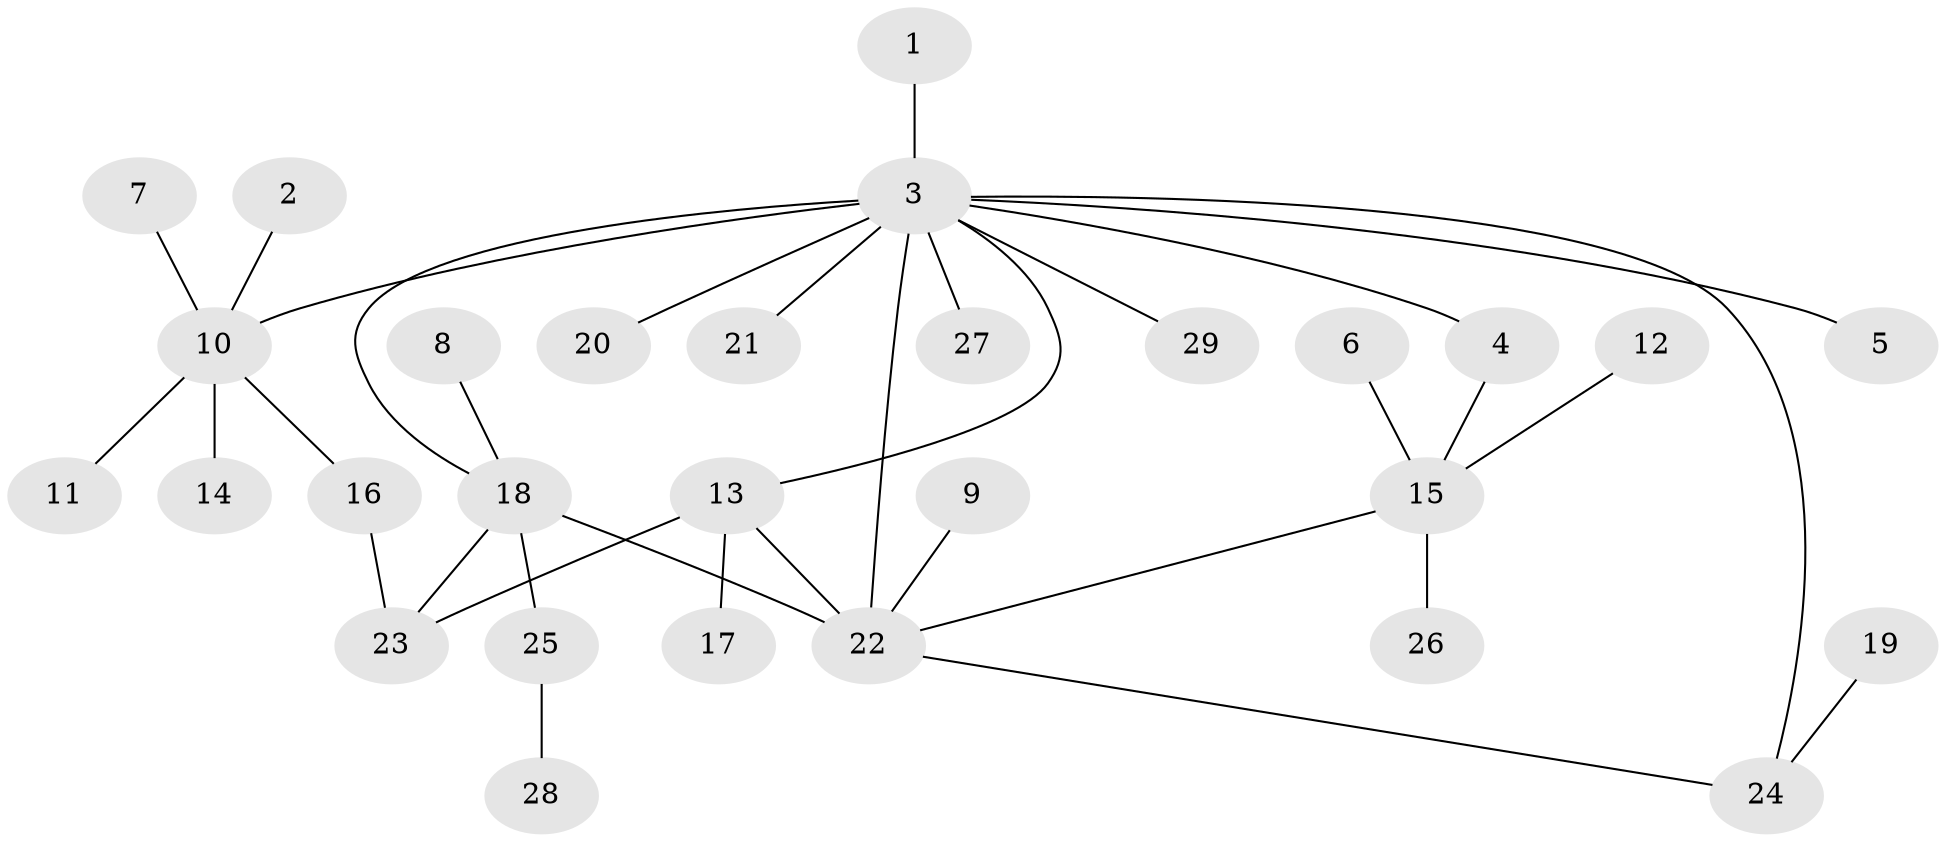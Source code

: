 // original degree distribution, {7: 0.034482758620689655, 8: 0.034482758620689655, 16: 0.017241379310344827, 4: 0.06896551724137931, 2: 0.2413793103448276, 1: 0.5344827586206896, 6: 0.017241379310344827, 3: 0.05172413793103448}
// Generated by graph-tools (version 1.1) at 2025/01/03/09/25 03:01:48]
// undirected, 29 vertices, 34 edges
graph export_dot {
graph [start="1"]
  node [color=gray90,style=filled];
  1;
  2;
  3;
  4;
  5;
  6;
  7;
  8;
  9;
  10;
  11;
  12;
  13;
  14;
  15;
  16;
  17;
  18;
  19;
  20;
  21;
  22;
  23;
  24;
  25;
  26;
  27;
  28;
  29;
  1 -- 3 [weight=1.0];
  2 -- 10 [weight=1.0];
  3 -- 4 [weight=1.0];
  3 -- 5 [weight=1.0];
  3 -- 10 [weight=1.0];
  3 -- 13 [weight=1.0];
  3 -- 18 [weight=1.0];
  3 -- 20 [weight=1.0];
  3 -- 21 [weight=1.0];
  3 -- 22 [weight=2.0];
  3 -- 24 [weight=1.0];
  3 -- 27 [weight=1.0];
  3 -- 29 [weight=1.0];
  4 -- 15 [weight=1.0];
  6 -- 15 [weight=1.0];
  7 -- 10 [weight=1.0];
  8 -- 18 [weight=1.0];
  9 -- 22 [weight=1.0];
  10 -- 11 [weight=1.0];
  10 -- 14 [weight=1.0];
  10 -- 16 [weight=1.0];
  12 -- 15 [weight=1.0];
  13 -- 17 [weight=1.0];
  13 -- 22 [weight=1.0];
  13 -- 23 [weight=1.0];
  15 -- 22 [weight=1.0];
  15 -- 26 [weight=1.0];
  16 -- 23 [weight=1.0];
  18 -- 22 [weight=1.0];
  18 -- 23 [weight=1.0];
  18 -- 25 [weight=1.0];
  19 -- 24 [weight=1.0];
  22 -- 24 [weight=1.0];
  25 -- 28 [weight=1.0];
}
